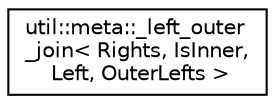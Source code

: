 digraph "Graphical Class Hierarchy"
{
 // LATEX_PDF_SIZE
  edge [fontname="Helvetica",fontsize="10",labelfontname="Helvetica",labelfontsize="10"];
  node [fontname="Helvetica",fontsize="10",shape=record];
  rankdir="LR";
  Node0 [label="util::meta::_left_outer\l_join\< Rights, IsInner,\l Left, OuterLefts \>",height=0.2,width=0.4,color="black", fillcolor="white", style="filled",URL="$structutil_1_1meta_1_1__left__outer__join.html",tooltip=" "];
}
